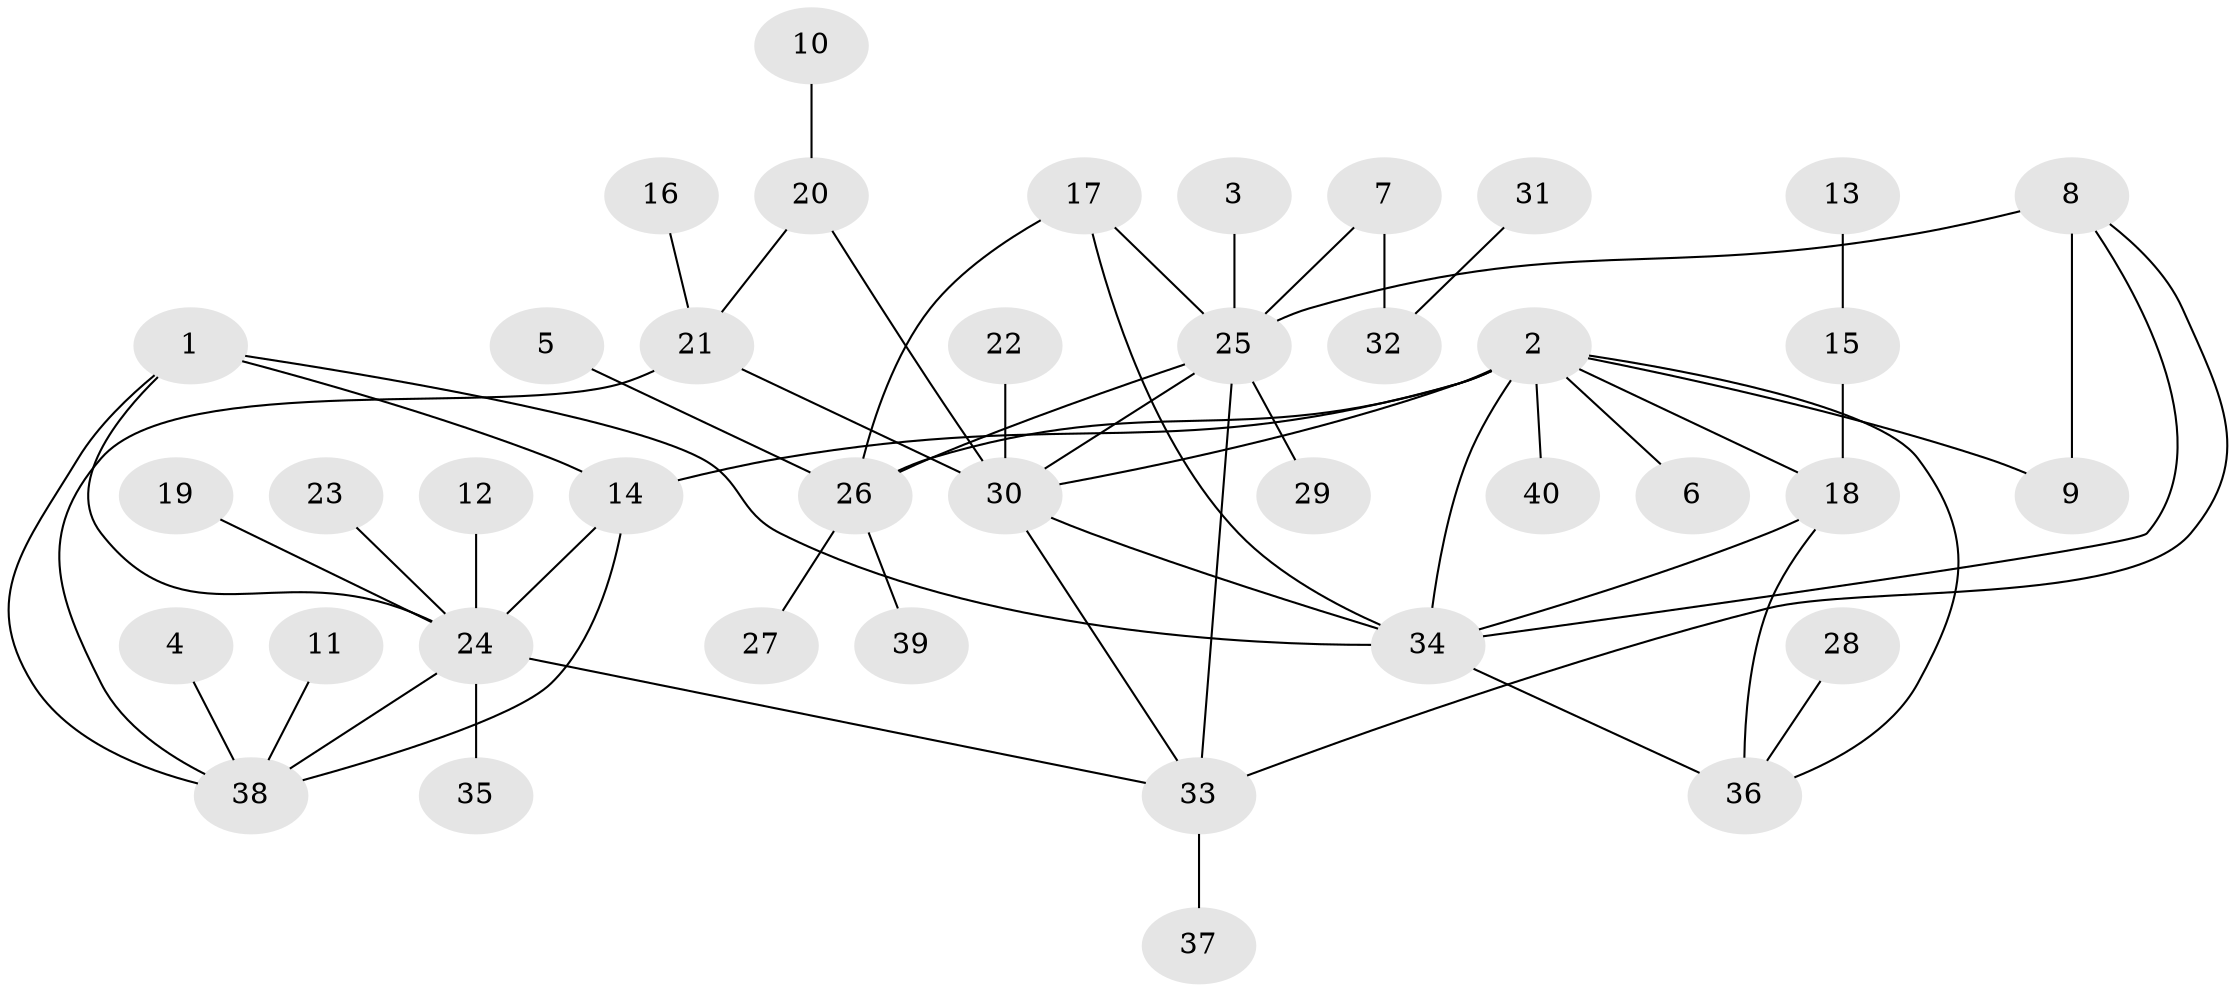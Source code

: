 // original degree distribution, {8: 0.075, 5: 0.05, 6: 0.0875, 4: 0.025, 7: 0.0125, 1: 0.525, 2: 0.1625, 3: 0.0625}
// Generated by graph-tools (version 1.1) at 2025/26/03/09/25 03:26:47]
// undirected, 40 vertices, 57 edges
graph export_dot {
graph [start="1"]
  node [color=gray90,style=filled];
  1;
  2;
  3;
  4;
  5;
  6;
  7;
  8;
  9;
  10;
  11;
  12;
  13;
  14;
  15;
  16;
  17;
  18;
  19;
  20;
  21;
  22;
  23;
  24;
  25;
  26;
  27;
  28;
  29;
  30;
  31;
  32;
  33;
  34;
  35;
  36;
  37;
  38;
  39;
  40;
  1 -- 14 [weight=1.0];
  1 -- 24 [weight=1.0];
  1 -- 34 [weight=1.0];
  1 -- 38 [weight=1.0];
  2 -- 6 [weight=1.0];
  2 -- 9 [weight=1.0];
  2 -- 14 [weight=1.0];
  2 -- 18 [weight=1.0];
  2 -- 26 [weight=4.0];
  2 -- 30 [weight=1.0];
  2 -- 34 [weight=1.0];
  2 -- 36 [weight=1.0];
  2 -- 40 [weight=1.0];
  3 -- 25 [weight=1.0];
  4 -- 38 [weight=1.0];
  5 -- 26 [weight=1.0];
  7 -- 25 [weight=1.0];
  7 -- 32 [weight=1.0];
  8 -- 9 [weight=1.0];
  8 -- 25 [weight=2.0];
  8 -- 33 [weight=1.0];
  8 -- 34 [weight=1.0];
  10 -- 20 [weight=1.0];
  11 -- 38 [weight=1.0];
  12 -- 24 [weight=1.0];
  13 -- 15 [weight=1.0];
  14 -- 24 [weight=1.0];
  14 -- 38 [weight=1.0];
  15 -- 18 [weight=1.0];
  16 -- 21 [weight=1.0];
  17 -- 25 [weight=1.0];
  17 -- 26 [weight=1.0];
  17 -- 34 [weight=1.0];
  18 -- 34 [weight=1.0];
  18 -- 36 [weight=1.0];
  19 -- 24 [weight=1.0];
  20 -- 21 [weight=1.0];
  20 -- 30 [weight=2.0];
  21 -- 30 [weight=2.0];
  21 -- 38 [weight=1.0];
  22 -- 30 [weight=1.0];
  23 -- 24 [weight=1.0];
  24 -- 33 [weight=1.0];
  24 -- 35 [weight=1.0];
  24 -- 38 [weight=1.0];
  25 -- 26 [weight=1.0];
  25 -- 29 [weight=1.0];
  25 -- 30 [weight=1.0];
  25 -- 33 [weight=2.0];
  26 -- 27 [weight=1.0];
  26 -- 39 [weight=1.0];
  28 -- 36 [weight=1.0];
  30 -- 33 [weight=1.0];
  30 -- 34 [weight=1.0];
  31 -- 32 [weight=1.0];
  33 -- 37 [weight=1.0];
  34 -- 36 [weight=1.0];
}

